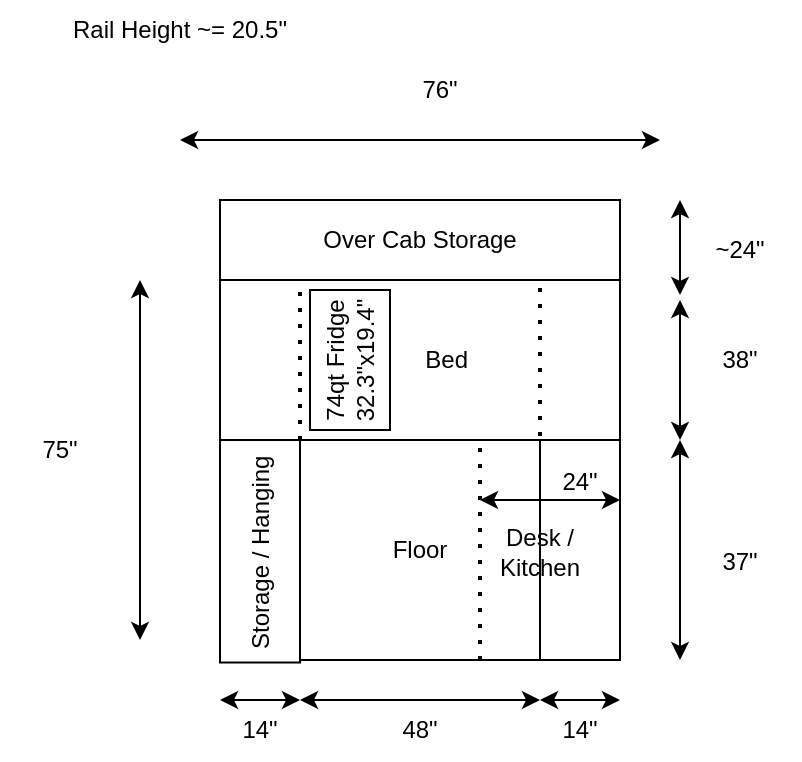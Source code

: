 <mxfile version="24.7.17">
  <diagram name="Page-1" id="i5L14PQ4Lg5bCaqvjvrn">
    <mxGraphModel dx="574" dy="383" grid="1" gridSize="10" guides="1" tooltips="1" connect="1" arrows="1" fold="1" page="1" pageScale="1" pageWidth="850" pageHeight="1100" math="0" shadow="0">
      <root>
        <mxCell id="0" />
        <mxCell id="1" parent="0" />
        <mxCell id="RIEc3XqDvMyCX0XBeEIv-1" value="Floor" style="rounded=0;whiteSpace=wrap;html=1;" parent="1" vertex="1">
          <mxGeometry x="310" y="330" width="120" height="110" as="geometry" />
        </mxCell>
        <mxCell id="RIEc3XqDvMyCX0XBeEIv-2" value="" style="rounded=0;whiteSpace=wrap;html=1;" parent="1" vertex="1">
          <mxGeometry x="430" y="330" width="40" height="110" as="geometry" />
        </mxCell>
        <mxCell id="RIEc3XqDvMyCX0XBeEIv-3" value="Storage / Hanging" style="rounded=0;whiteSpace=wrap;html=1;rotation=-90;" parent="1" vertex="1">
          <mxGeometry x="234.38" y="365.63" width="111.25" height="40" as="geometry" />
        </mxCell>
        <mxCell id="RIEc3XqDvMyCX0XBeEIv-5" value="&amp;nbsp; &amp;nbsp; &amp;nbsp; &amp;nbsp; &amp;nbsp; &amp;nbsp; &amp;nbsp; &amp;nbsp; &amp;nbsp;Bed&amp;nbsp; &amp;nbsp; &amp;nbsp; &amp;nbsp; &amp;nbsp;" style="rounded=0;whiteSpace=wrap;html=1;" parent="1" vertex="1">
          <mxGeometry x="270" y="250" width="200" height="80" as="geometry" />
        </mxCell>
        <mxCell id="RIEc3XqDvMyCX0XBeEIv-6" value="" style="endArrow=classic;startArrow=classic;html=1;rounded=0;" parent="1" edge="1">
          <mxGeometry width="50" height="50" relative="1" as="geometry">
            <mxPoint x="500" y="260" as="sourcePoint" />
            <mxPoint x="500" y="330" as="targetPoint" />
          </mxGeometry>
        </mxCell>
        <mxCell id="RIEc3XqDvMyCX0XBeEIv-7" value="76&quot;" style="text;html=1;align=center;verticalAlign=middle;whiteSpace=wrap;rounded=0;" parent="1" vertex="1">
          <mxGeometry x="350" y="140" width="60" height="30" as="geometry" />
        </mxCell>
        <mxCell id="RIEc3XqDvMyCX0XBeEIv-8" value="38&quot;" style="text;html=1;align=center;verticalAlign=middle;whiteSpace=wrap;rounded=0;" parent="1" vertex="1">
          <mxGeometry x="500" y="275" width="60" height="30" as="geometry" />
        </mxCell>
        <mxCell id="RIEc3XqDvMyCX0XBeEIv-9" value="" style="endArrow=classic;startArrow=classic;html=1;rounded=0;" parent="1" edge="1">
          <mxGeometry width="50" height="50" relative="1" as="geometry">
            <mxPoint x="250" y="180" as="sourcePoint" />
            <mxPoint x="490" y="180" as="targetPoint" />
          </mxGeometry>
        </mxCell>
        <mxCell id="RIEc3XqDvMyCX0XBeEIv-10" value="" style="endArrow=classic;startArrow=classic;html=1;rounded=0;" parent="1" edge="1">
          <mxGeometry width="50" height="50" relative="1" as="geometry">
            <mxPoint x="310" y="460" as="sourcePoint" />
            <mxPoint x="430" y="460" as="targetPoint" />
          </mxGeometry>
        </mxCell>
        <mxCell id="RIEc3XqDvMyCX0XBeEIv-12" value="48&quot;" style="text;html=1;align=center;verticalAlign=middle;whiteSpace=wrap;rounded=0;" parent="1" vertex="1">
          <mxGeometry x="340" y="460" width="60" height="30" as="geometry" />
        </mxCell>
        <mxCell id="SUT7FqB4XopE_Ww1v_15-1" value="" style="endArrow=classic;startArrow=classic;html=1;rounded=0;" parent="1" edge="1">
          <mxGeometry width="50" height="50" relative="1" as="geometry">
            <mxPoint x="230" y="250" as="sourcePoint" />
            <mxPoint x="230" y="430" as="targetPoint" />
          </mxGeometry>
        </mxCell>
        <mxCell id="SUT7FqB4XopE_Ww1v_15-2" value="37&quot;" style="text;html=1;align=center;verticalAlign=middle;whiteSpace=wrap;rounded=0;" parent="1" vertex="1">
          <mxGeometry x="500" y="375.63" width="60" height="30" as="geometry" />
        </mxCell>
        <mxCell id="SUT7FqB4XopE_Ww1v_15-5" value="" style="endArrow=classic;startArrow=classic;html=1;rounded=0;" parent="1" edge="1">
          <mxGeometry width="50" height="50" relative="1" as="geometry">
            <mxPoint x="500" y="330" as="sourcePoint" />
            <mxPoint x="500" y="440" as="targetPoint" />
          </mxGeometry>
        </mxCell>
        <mxCell id="SUT7FqB4XopE_Ww1v_15-7" value="75&quot;" style="text;html=1;align=center;verticalAlign=middle;whiteSpace=wrap;rounded=0;" parent="1" vertex="1">
          <mxGeometry x="160" y="320" width="60" height="30" as="geometry" />
        </mxCell>
        <mxCell id="SUT7FqB4XopE_Ww1v_15-8" value="Over Cab Storage" style="rounded=0;whiteSpace=wrap;html=1;" parent="1" vertex="1">
          <mxGeometry x="270" y="210" width="200" height="40" as="geometry" />
        </mxCell>
        <mxCell id="SUT7FqB4XopE_Ww1v_15-10" value="" style="endArrow=classic;startArrow=classic;html=1;rounded=0;" parent="1" edge="1">
          <mxGeometry width="50" height="50" relative="1" as="geometry">
            <mxPoint x="500" y="210" as="sourcePoint" />
            <mxPoint x="500" y="257.5" as="targetPoint" />
          </mxGeometry>
        </mxCell>
        <mxCell id="SUT7FqB4XopE_Ww1v_15-11" value="~24&quot;" style="text;html=1;align=center;verticalAlign=middle;whiteSpace=wrap;rounded=0;" parent="1" vertex="1">
          <mxGeometry x="500" y="220" width="60" height="30" as="geometry" />
        </mxCell>
        <mxCell id="SUT7FqB4XopE_Ww1v_15-12" value="" style="endArrow=none;dashed=1;html=1;dashPattern=1 3;strokeWidth=2;rounded=0;entryX=0.2;entryY=0.023;entryDx=0;entryDy=0;exitX=0;exitY=0;exitDx=0;exitDy=0;entryPerimeter=0;" parent="1" source="RIEc3XqDvMyCX0XBeEIv-1" target="RIEc3XqDvMyCX0XBeEIv-5" edge="1">
          <mxGeometry width="50" height="50" relative="1" as="geometry">
            <mxPoint x="420" y="420" as="sourcePoint" />
            <mxPoint x="470" y="370" as="targetPoint" />
          </mxGeometry>
        </mxCell>
        <mxCell id="SUT7FqB4XopE_Ww1v_15-13" value="" style="endArrow=none;dashed=1;html=1;dashPattern=1 3;strokeWidth=2;rounded=0;entryX=0.2;entryY=0.023;entryDx=0;entryDy=0;exitX=0;exitY=0;exitDx=0;exitDy=0;entryPerimeter=0;" parent="1" edge="1">
          <mxGeometry width="50" height="50" relative="1" as="geometry">
            <mxPoint x="430" y="328" as="sourcePoint" />
            <mxPoint x="430" y="250" as="targetPoint" />
          </mxGeometry>
        </mxCell>
        <mxCell id="SUT7FqB4XopE_Ww1v_15-15" value="" style="endArrow=classic;startArrow=classic;html=1;rounded=0;" parent="1" edge="1">
          <mxGeometry width="50" height="50" relative="1" as="geometry">
            <mxPoint x="430" y="460" as="sourcePoint" />
            <mxPoint x="470" y="460" as="targetPoint" />
          </mxGeometry>
        </mxCell>
        <mxCell id="SUT7FqB4XopE_Ww1v_15-16" value="" style="endArrow=classic;startArrow=classic;html=1;rounded=0;" parent="1" edge="1">
          <mxGeometry width="50" height="50" relative="1" as="geometry">
            <mxPoint x="270" y="460" as="sourcePoint" />
            <mxPoint x="310" y="460" as="targetPoint" />
          </mxGeometry>
        </mxCell>
        <mxCell id="SUT7FqB4XopE_Ww1v_15-17" value="14&quot;" style="text;html=1;align=center;verticalAlign=middle;whiteSpace=wrap;rounded=0;" parent="1" vertex="1">
          <mxGeometry x="420" y="460" width="60" height="30" as="geometry" />
        </mxCell>
        <mxCell id="SUT7FqB4XopE_Ww1v_15-18" value="14&quot;" style="text;html=1;align=center;verticalAlign=middle;whiteSpace=wrap;rounded=0;" parent="1" vertex="1">
          <mxGeometry x="260" y="460" width="60" height="30" as="geometry" />
        </mxCell>
        <mxCell id="SUT7FqB4XopE_Ww1v_15-19" value="Rail Height ~= 20.5&quot;" style="text;html=1;align=center;verticalAlign=middle;whiteSpace=wrap;rounded=0;" parent="1" vertex="1">
          <mxGeometry x="190" y="110" width="120" height="30" as="geometry" />
        </mxCell>
        <mxCell id="ZMcXw_6j3Ka1MK1Sw5cF-1" value="74qt Fridge&lt;div&gt;32.3&quot;x19.4&quot;&lt;/div&gt;" style="rounded=0;whiteSpace=wrap;html=1;rotation=-90;" parent="1" vertex="1">
          <mxGeometry x="300" y="270" width="70" height="40" as="geometry" />
        </mxCell>
        <mxCell id="ZMcXw_6j3Ka1MK1Sw5cF-3" value="" style="endArrow=none;dashed=1;html=1;dashPattern=1 3;strokeWidth=2;rounded=0;exitX=0.75;exitY=1;exitDx=0;exitDy=0;entryX=0.75;entryY=0;entryDx=0;entryDy=0;" parent="1" source="RIEc3XqDvMyCX0XBeEIv-1" target="RIEc3XqDvMyCX0XBeEIv-1" edge="1">
          <mxGeometry width="50" height="50" relative="1" as="geometry">
            <mxPoint x="260" y="310" as="sourcePoint" />
            <mxPoint x="310" y="260" as="targetPoint" />
          </mxGeometry>
        </mxCell>
        <mxCell id="ZMcXw_6j3Ka1MK1Sw5cF-4" value="Desk / Kitchen" style="text;html=1;align=center;verticalAlign=middle;whiteSpace=wrap;rounded=0;" parent="1" vertex="1">
          <mxGeometry x="400" y="370.63" width="60" height="30" as="geometry" />
        </mxCell>
        <mxCell id="ZMcXw_6j3Ka1MK1Sw5cF-5" value="" style="endArrow=classic;startArrow=classic;html=1;rounded=0;" parent="1" edge="1">
          <mxGeometry width="50" height="50" relative="1" as="geometry">
            <mxPoint x="400" y="360" as="sourcePoint" />
            <mxPoint x="470" y="360" as="targetPoint" />
          </mxGeometry>
        </mxCell>
        <mxCell id="ZMcXw_6j3Ka1MK1Sw5cF-6" value="24&quot;" style="text;html=1;align=center;verticalAlign=middle;whiteSpace=wrap;rounded=0;" parent="1" vertex="1">
          <mxGeometry x="420" y="335.63" width="60" height="30" as="geometry" />
        </mxCell>
      </root>
    </mxGraphModel>
  </diagram>
</mxfile>
